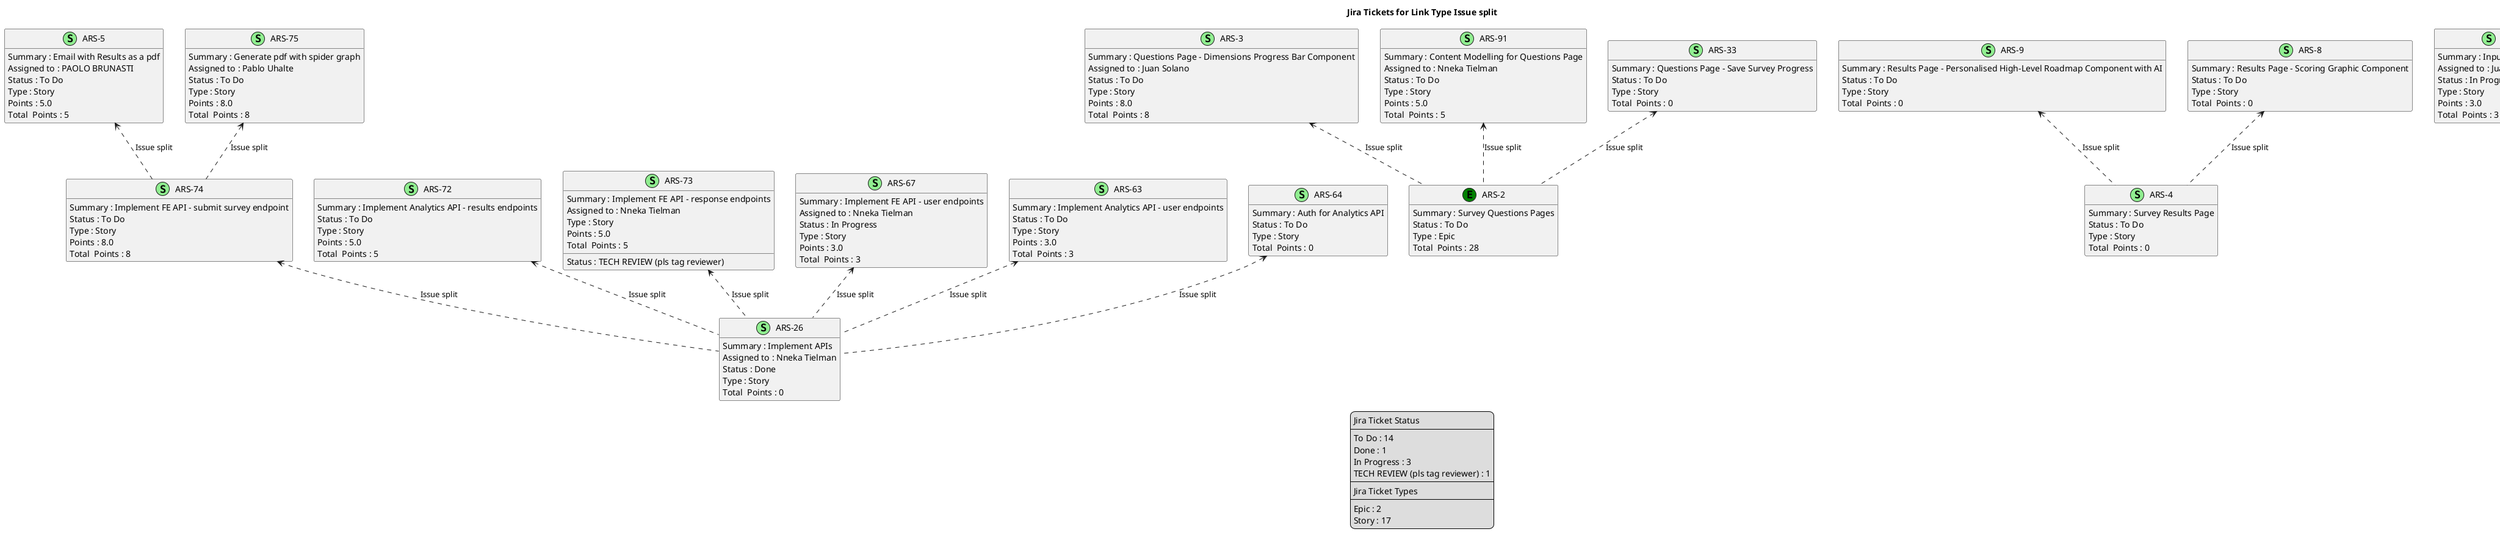 @startuml
'https://plantuml.com/class-diagram

' GENERATE CLASS DIAGRAM ===========
' Generated at    : Mon May 27 11:35:03 CEST 2024

title Jira Tickets for Link Type Issue split
hide empty members

legend
Jira Ticket Status
----
To Do : 14
Done : 1
In Progress : 3
TECH REVIEW (pls tag reviewer) : 1
----
Jira Ticket Types
----
Epic : 2
Story : 17
end legend


' Tickets =======
class "ARS-5" << (S,lightgreen) >> {
 Summary : Email with Results as a pdf
 Assigned to : PAOLO BRUNASTI
 Status : To Do
 Type : Story
 Points : 5.0
Total  Points : 5
}

class "ARS-72" << (S,lightgreen) >> {
 Summary : Implement Analytics API - results endpoints
 Status : To Do
 Type : Story
 Points : 5.0
Total  Points : 5
}

class "ARS-3" << (S,lightgreen) >> {
 Summary : Questions Page - Dimensions Progress Bar Component
 Assigned to : Juan Solano
 Status : To Do
 Type : Story
 Points : 8.0
Total  Points : 8
}

class "ARS-73" << (S,lightgreen) >> {
 Summary : Implement FE API - response endpoints
 Assigned to : Nneka Tielman
 Status : TECH REVIEW (pls tag reviewer)
 Type : Story
 Points : 5.0
Total  Points : 5
}

class "ARS-4" << (S,lightgreen) >> {
 Summary : Survey Results Page
 Status : To Do
 Type : Story
Total  Points : 0
}

class "ARS-9" << (S,lightgreen) >> {
 Summary : Results Page - Personalised High-Level Roadmap Component with AI
 Status : To Do
 Type : Story
Total  Points : 0
}

class "ARS-91" << (S,lightgreen) >> {
 Summary : Content Modelling for Questions Page
 Assigned to : Nneka Tielman
 Status : To Do
 Type : Story
 Points : 5.0
Total  Points : 5
}

class "ARS-8" << (S,lightgreen) >> {
 Summary : Results Page - Scoring Graphic Component
 Status : To Do
 Type : Story
Total  Points : 0
}

class "ARS-56" << (S,lightgreen) >> {
 Summary : Input Fields Validation
 Assigned to : Juan Solano
 Status : In Progress
 Type : Story
 Points : 3.0
Total  Points : 3
}

class "ARS-67" << (S,lightgreen) >> {
 Summary : Implement FE API - user endpoints
 Assigned to : Nneka Tielman
 Status : In Progress
 Type : Story
 Points : 3.0
Total  Points : 3
}

class "ARS-36" << (S,lightgreen) >> {
 Summary : Landing Page - Input fields Component and Form
 Assigned to : Juan Solano
 Status : In Progress
 Type : Story
 Points : 5.0
Total  Points : 5
}

class "ARS-26" << (S,lightgreen) >> {
 Summary : Implement APIs
 Assigned to : Nneka Tielman
 Status : Done
 Type : Story
Total  Points : 0
}

class "ARS-1" << (E,green) >> {
 Summary : Survey Landing Page
 Assigned to : Juan Solano
 Status : To Do
 Type : Epic
Total  Points : 11
}

class "ARS-63" << (S,lightgreen) >> {
 Summary : Implement Analytics API - user endpoints
 Status : To Do
 Type : Story
 Points : 3.0
Total  Points : 3
}

class "ARS-74" << (S,lightgreen) >> {
 Summary : Implement FE API - submit survey endpoint
 Status : To Do
 Type : Story
 Points : 8.0
Total  Points : 8
}

class "ARS-2" << (E,green) >> {
 Summary : Survey Questions Pages
 Status : To Do
 Type : Epic
Total  Points : 28
}

class "ARS-64" << (S,lightgreen) >> {
 Summary : Auth for Analytics API
 Status : To Do
 Type : Story
Total  Points : 0
}

class "ARS-75" << (S,lightgreen) >> {
 Summary : Generate pdf with spider graph
 Assigned to : Pablo Uhalte
 Status : To Do
 Type : Story
 Points : 8.0
Total  Points : 8
}

class "ARS-33" << (S,lightgreen) >> {
 Summary : Questions Page - Save Survey Progress
 Status : To Do
 Type : Story
Total  Points : 0
}



' Links =======
"ARS-91" <.. "ARS-2" : Issue split

"ARS-36" <.. "ARS-1" : Issue split

"ARS-33" <.. "ARS-2" : Issue split

"ARS-56" <.. "ARS-1" : Issue split

"ARS-67" <.. "ARS-26" : Issue split

"ARS-63" <.. "ARS-26" : Issue split

"ARS-64" <.. "ARS-26" : Issue split

"ARS-5" <.. "ARS-74" : Issue split

"ARS-72" <.. "ARS-26" : Issue split

"ARS-3" <.. "ARS-2" : Issue split

"ARS-73" <.. "ARS-26" : Issue split

"ARS-9" <.. "ARS-4" : Issue split

"ARS-8" <.. "ARS-4" : Issue split

"ARS-74" <.. "ARS-26" : Issue split

"ARS-75" <.. "ARS-74" : Issue split



@enduml
